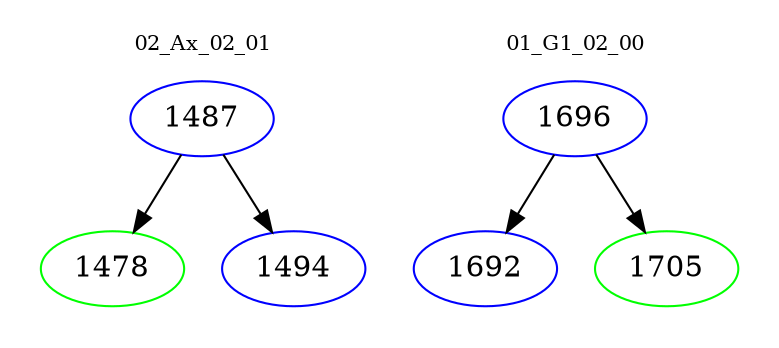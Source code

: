 digraph{
subgraph cluster_0 {
color = white
label = "02_Ax_02_01";
fontsize=10;
T0_1487 [label="1487", color="blue"]
T0_1487 -> T0_1478 [color="black"]
T0_1478 [label="1478", color="green"]
T0_1487 -> T0_1494 [color="black"]
T0_1494 [label="1494", color="blue"]
}
subgraph cluster_1 {
color = white
label = "01_G1_02_00";
fontsize=10;
T1_1696 [label="1696", color="blue"]
T1_1696 -> T1_1692 [color="black"]
T1_1692 [label="1692", color="blue"]
T1_1696 -> T1_1705 [color="black"]
T1_1705 [label="1705", color="green"]
}
}
